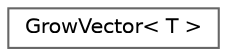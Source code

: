 digraph "Graphical Class Hierarchy"
{
 // INTERACTIVE_SVG=YES
 // LATEX_PDF_SIZE
  bgcolor="transparent";
  edge [fontname=Helvetica,fontsize=10,labelfontname=Helvetica,labelfontsize=10];
  node [fontname=Helvetica,fontsize=10,shape=box,height=0.2,width=0.4];
  rankdir="LR";
  Node0 [id="Node000000",label="GrowVector\< T \>",height=0.2,width=0.4,color="grey40", fillcolor="white", style="filled",URL="$d0/d08/class_grow_vector.html",tooltip="std::vector like container optimised for pushing elements to the back."];
}
